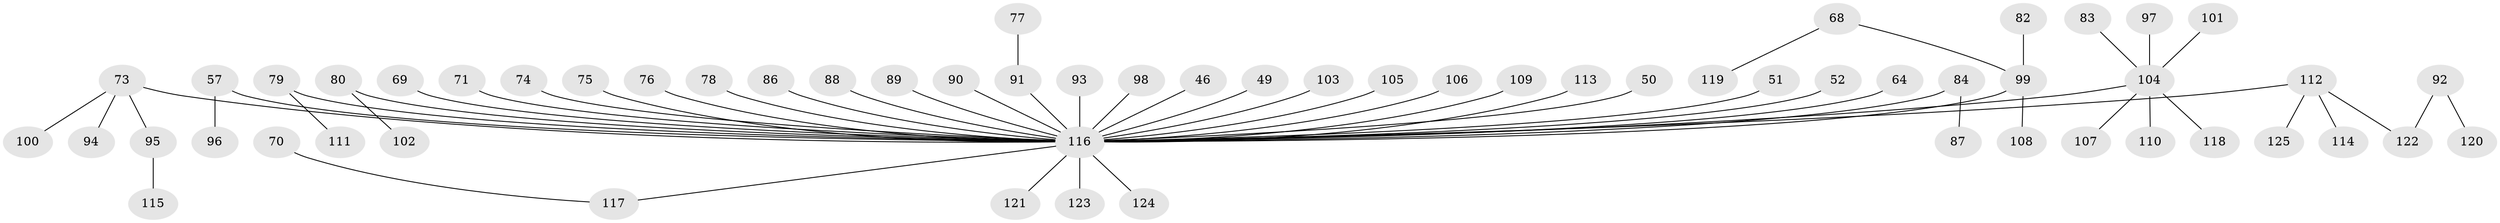 // original degree distribution, {9: 0.008, 5: 0.04, 6: 0.016, 4: 0.064, 3: 0.12, 2: 0.248, 1: 0.504}
// Generated by graph-tools (version 1.1) at 2025/53/03/09/25 04:53:41]
// undirected, 62 vertices, 61 edges
graph export_dot {
graph [start="1"]
  node [color=gray90,style=filled];
  46;
  49;
  50;
  51;
  52;
  57;
  64;
  68;
  69;
  70;
  71;
  73;
  74;
  75;
  76;
  77;
  78;
  79;
  80;
  82;
  83;
  84;
  86;
  87;
  88;
  89;
  90;
  91 [super="+44+58+59"];
  92;
  93;
  94;
  95;
  96;
  97;
  98;
  99 [super="+37+28+39+54+65"];
  100;
  101;
  102;
  103;
  104 [super="+23+81+35+66"];
  105;
  106;
  107;
  108;
  109;
  110;
  111;
  112 [super="+85+67"];
  113;
  114;
  115;
  116 [super="+5+6+4+2+11+7+13+15+18+40+21+27+36+72+63"];
  117 [super="+34"];
  118;
  119;
  120;
  121;
  122 [super="+62"];
  123;
  124;
  125;
  46 -- 116;
  49 -- 116;
  50 -- 116;
  51 -- 116;
  52 -- 116;
  57 -- 96;
  57 -- 116;
  64 -- 116;
  68 -- 119;
  68 -- 99;
  69 -- 116;
  70 -- 117;
  71 -- 116;
  73 -- 94;
  73 -- 95;
  73 -- 100;
  73 -- 116;
  74 -- 116;
  75 -- 116;
  76 -- 116;
  77 -- 91;
  78 -- 116;
  79 -- 111;
  79 -- 116;
  80 -- 102;
  80 -- 116;
  82 -- 99;
  83 -- 104;
  84 -- 87;
  84 -- 116;
  86 -- 116;
  88 -- 116;
  89 -- 116;
  90 -- 116;
  91 -- 116;
  92 -- 120;
  92 -- 122;
  93 -- 116;
  95 -- 115;
  97 -- 104;
  98 -- 116;
  99 -- 108;
  99 -- 116;
  101 -- 104;
  103 -- 116;
  104 -- 118;
  104 -- 107;
  104 -- 116;
  104 -- 110;
  105 -- 116;
  106 -- 116;
  109 -- 116;
  112 -- 114;
  112 -- 125;
  112 -- 122;
  112 -- 116;
  113 -- 116;
  116 -- 121;
  116 -- 117;
  116 -- 123;
  116 -- 124;
}
